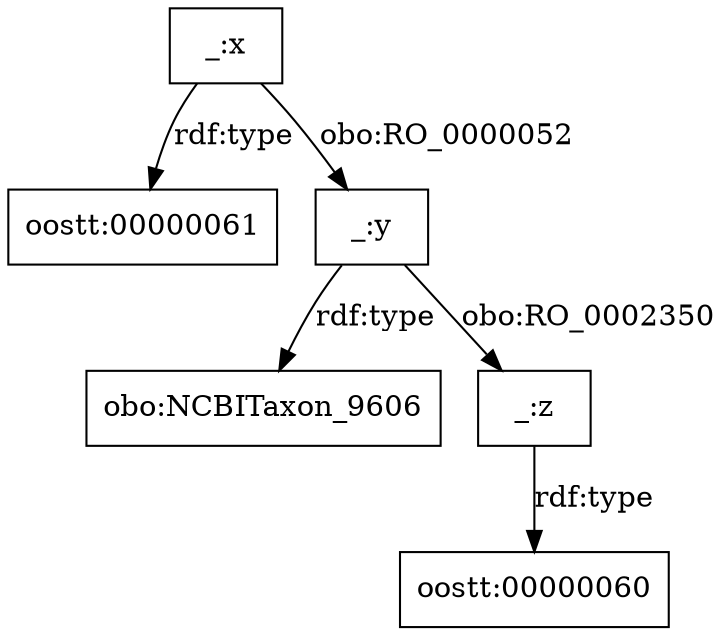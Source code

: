 digraph g { node [shape=rectangle];
"_:x" -> "oostt:00000061" [label="rdf:type"]
"_:x" -> "_:y" [label="obo:RO_0000052"]
"_:y" -> "obo:NCBITaxon_9606" [label="rdf:type"]
"_:y" -> "_:z" [label="obo:RO_0002350"]
"_:z" -> "oostt:00000060" [label="rdf:type"]
}